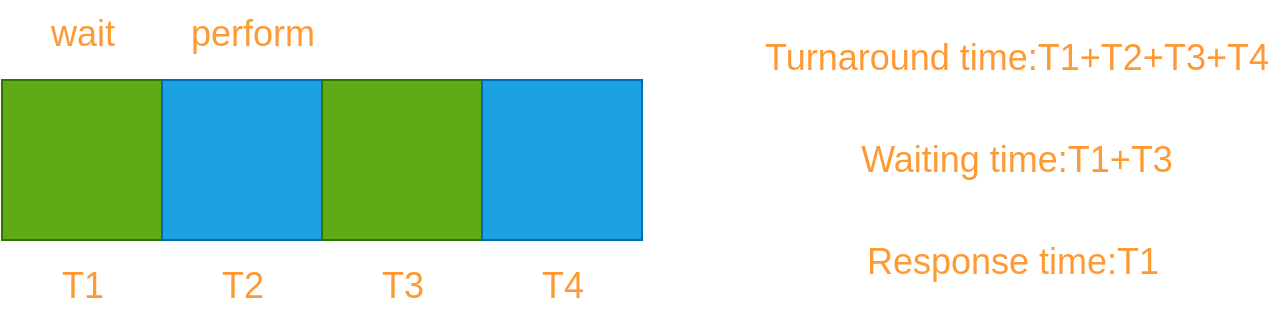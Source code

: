 <mxfile>
    <diagram id="iErX6f6-IX-VkEz2Oq3R" name="第 1 页">
        <mxGraphModel dx="1002" dy="576" grid="0" gridSize="10" guides="1" tooltips="1" connect="1" arrows="1" fold="1" page="0" pageScale="1" pageWidth="827" pageHeight="1169" background="none" math="0" shadow="0">
            <root>
                <mxCell id="0"/>
                <mxCell id="1" parent="0"/>
                <mxCell id="2" value="" style="whiteSpace=wrap;html=1;aspect=fixed;fillColor=#60a917;fontColor=#ffffff;strokeColor=#2D7600;" vertex="1" parent="1">
                    <mxGeometry x="262" y="189" width="80" height="80" as="geometry"/>
                </mxCell>
                <mxCell id="3" value="" style="whiteSpace=wrap;html=1;aspect=fixed;fillColor=#1ba1e2;fontColor=#ffffff;strokeColor=#006EAF;" vertex="1" parent="1">
                    <mxGeometry x="342" y="189" width="80" height="80" as="geometry"/>
                </mxCell>
                <mxCell id="4" value="" style="whiteSpace=wrap;html=1;aspect=fixed;fillColor=#60a917;fontColor=#ffffff;strokeColor=#2D7600;" vertex="1" parent="1">
                    <mxGeometry x="422" y="189" width="80" height="80" as="geometry"/>
                </mxCell>
                <mxCell id="5" value="" style="whiteSpace=wrap;html=1;aspect=fixed;fillColor=#1ba1e2;fontColor=#ffffff;strokeColor=#006EAF;" vertex="1" parent="1">
                    <mxGeometry x="502" y="189" width="80" height="80" as="geometry"/>
                </mxCell>
                <mxCell id="6" value="&lt;font color=&quot;#ff9933&quot; style=&quot;font-size: 18px;&quot;&gt;wait&lt;/font&gt;" style="text;html=1;align=center;verticalAlign=middle;resizable=0;points=[];autosize=1;strokeColor=none;fillColor=none;" vertex="1" parent="1">
                    <mxGeometry x="277" y="149" width="50" height="34" as="geometry"/>
                </mxCell>
                <mxCell id="7" value="perform" style="text;html=1;align=center;verticalAlign=middle;resizable=0;points=[];autosize=1;strokeColor=none;fillColor=none;fontSize=18;fontColor=#FF9933;" vertex="1" parent="1">
                    <mxGeometry x="347" y="149" width="80" height="34" as="geometry"/>
                </mxCell>
                <mxCell id="8" value="T1" style="text;html=1;align=center;verticalAlign=middle;resizable=0;points=[];autosize=1;strokeColor=none;fillColor=none;fontSize=18;fontColor=#FF9933;" vertex="1" parent="1">
                    <mxGeometry x="282.5" y="275" width="39" height="34" as="geometry"/>
                </mxCell>
                <mxCell id="9" value="T2" style="text;html=1;align=center;verticalAlign=middle;resizable=0;points=[];autosize=1;strokeColor=none;fillColor=none;fontSize=18;fontColor=#FF9933;" vertex="1" parent="1">
                    <mxGeometry x="362.5" y="275" width="39" height="34" as="geometry"/>
                </mxCell>
                <mxCell id="10" value="T3" style="text;html=1;align=center;verticalAlign=middle;resizable=0;points=[];autosize=1;strokeColor=none;fillColor=none;fontSize=18;fontColor=#FF9933;" vertex="1" parent="1">
                    <mxGeometry x="442.5" y="275" width="39" height="34" as="geometry"/>
                </mxCell>
                <mxCell id="11" value="T4" style="text;html=1;align=center;verticalAlign=middle;resizable=0;points=[];autosize=1;strokeColor=none;fillColor=none;fontSize=18;fontColor=#FF9933;" vertex="1" parent="1">
                    <mxGeometry x="522.5" y="275" width="39" height="34" as="geometry"/>
                </mxCell>
                <mxCell id="12" value="Turnaround time:T1+T2+T3+T4" style="text;html=1;align=center;verticalAlign=middle;resizable=0;points=[];autosize=1;strokeColor=none;fillColor=none;fontSize=18;fontColor=#FF9933;" vertex="1" parent="1">
                    <mxGeometry x="634" y="161" width="270" height="34" as="geometry"/>
                </mxCell>
                <mxCell id="13" value="Waiting time:T1+T3" style="text;html=1;align=center;verticalAlign=middle;resizable=0;points=[];autosize=1;strokeColor=none;fillColor=none;fontSize=18;fontColor=#FF9933;" vertex="1" parent="1">
                    <mxGeometry x="682" y="212" width="174" height="34" as="geometry"/>
                </mxCell>
                <mxCell id="14" value="Response time:T1" style="text;html=1;align=center;verticalAlign=middle;resizable=0;points=[];autosize=1;strokeColor=none;fillColor=none;fontSize=18;fontColor=#FF9933;" vertex="1" parent="1">
                    <mxGeometry x="685" y="263" width="164" height="34" as="geometry"/>
                </mxCell>
            </root>
        </mxGraphModel>
    </diagram>
</mxfile>